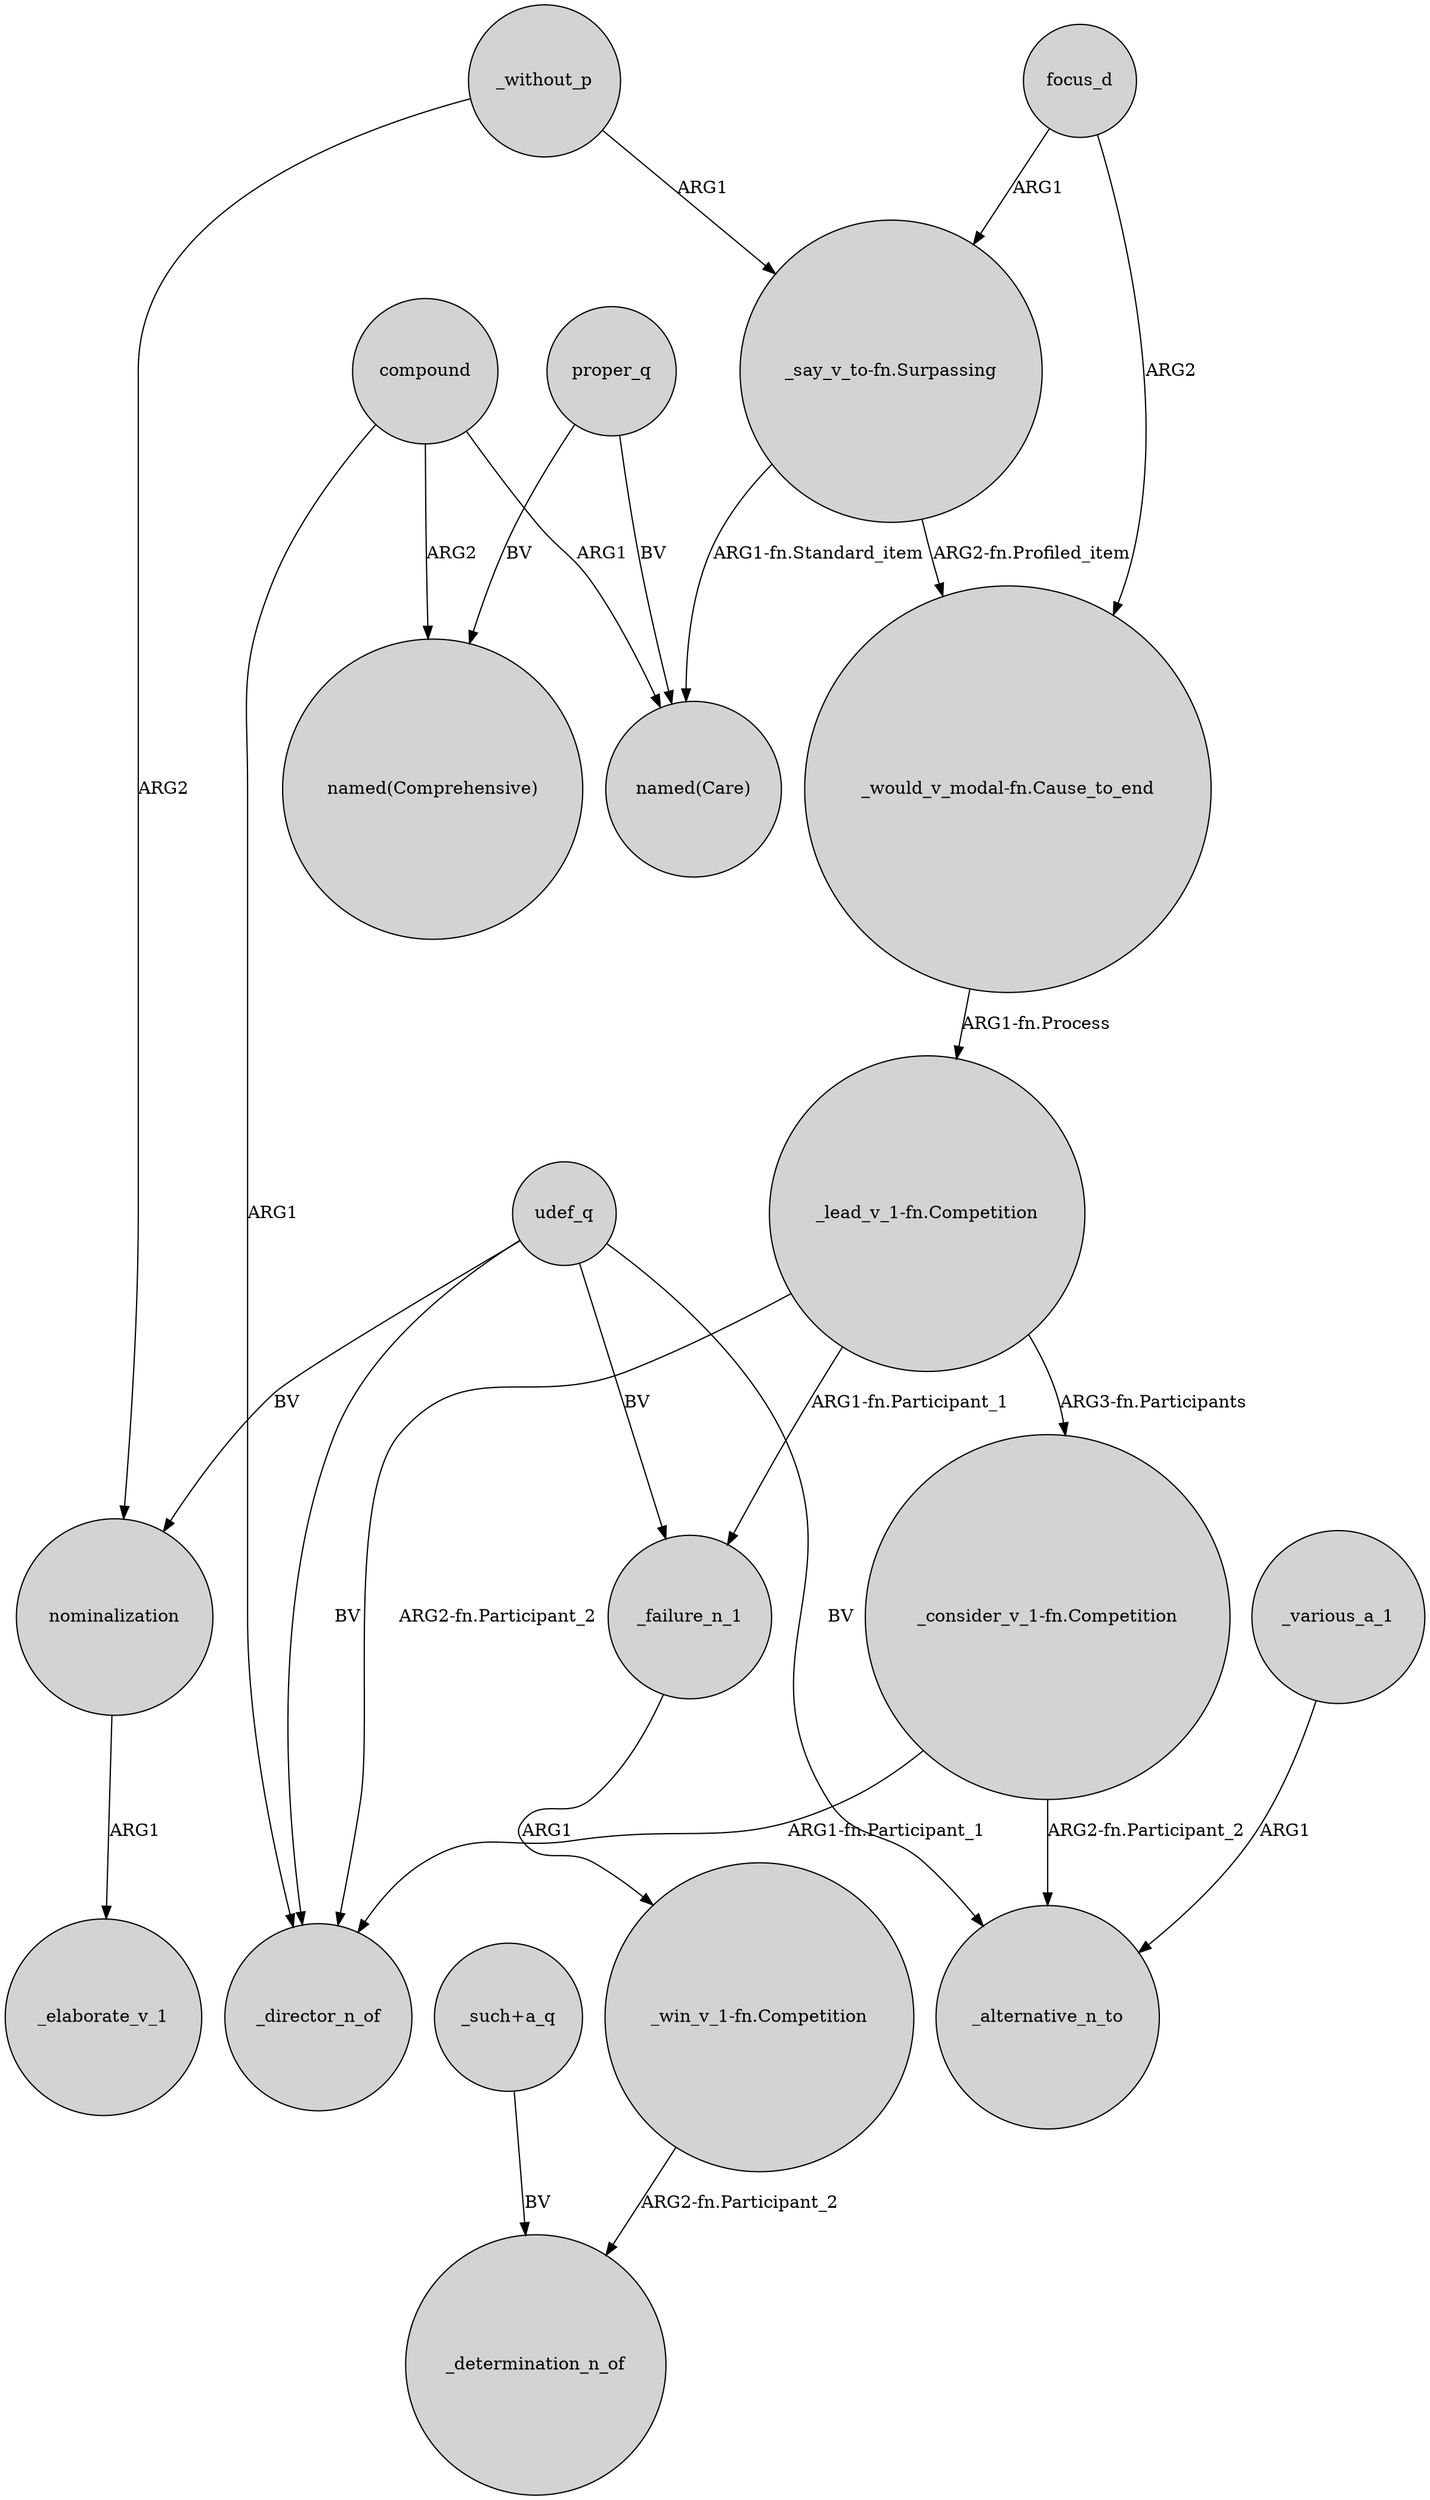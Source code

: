 digraph {
	node [shape=circle style=filled]
	udef_q -> _director_n_of [label=BV]
	udef_q -> _alternative_n_to [label=BV]
	_without_p -> "_say_v_to-fn.Surpassing" [label=ARG1]
	"_win_v_1-fn.Competition" -> _determination_n_of [label="ARG2-fn.Participant_2"]
	"_say_v_to-fn.Surpassing" -> "named(Care)" [label="ARG1-fn.Standard_item"]
	udef_q -> nominalization [label=BV]
	_failure_n_1 -> "_win_v_1-fn.Competition" [label=ARG1]
	focus_d -> "_would_v_modal-fn.Cause_to_end" [label=ARG2]
	"_such+a_q" -> _determination_n_of [label=BV]
	"_lead_v_1-fn.Competition" -> _director_n_of [label="ARG2-fn.Participant_2"]
	proper_q -> "named(Comprehensive)" [label=BV]
	"_lead_v_1-fn.Competition" -> _failure_n_1 [label="ARG1-fn.Participant_1"]
	udef_q -> _failure_n_1 [label=BV]
	"_say_v_to-fn.Surpassing" -> "_would_v_modal-fn.Cause_to_end" [label="ARG2-fn.Profiled_item"]
	"_consider_v_1-fn.Competition" -> _alternative_n_to [label="ARG2-fn.Participant_2"]
	_various_a_1 -> _alternative_n_to [label=ARG1]
	"_would_v_modal-fn.Cause_to_end" -> "_lead_v_1-fn.Competition" [label="ARG1-fn.Process"]
	focus_d -> "_say_v_to-fn.Surpassing" [label=ARG1]
	"_consider_v_1-fn.Competition" -> _director_n_of [label="ARG1-fn.Participant_1"]
	"_lead_v_1-fn.Competition" -> "_consider_v_1-fn.Competition" [label="ARG3-fn.Participants"]
	compound -> _director_n_of [label=ARG1]
	compound -> "named(Comprehensive)" [label=ARG2]
	compound -> "named(Care)" [label=ARG1]
	proper_q -> "named(Care)" [label=BV]
	_without_p -> nominalization [label=ARG2]
	nominalization -> _elaborate_v_1 [label=ARG1]
}
